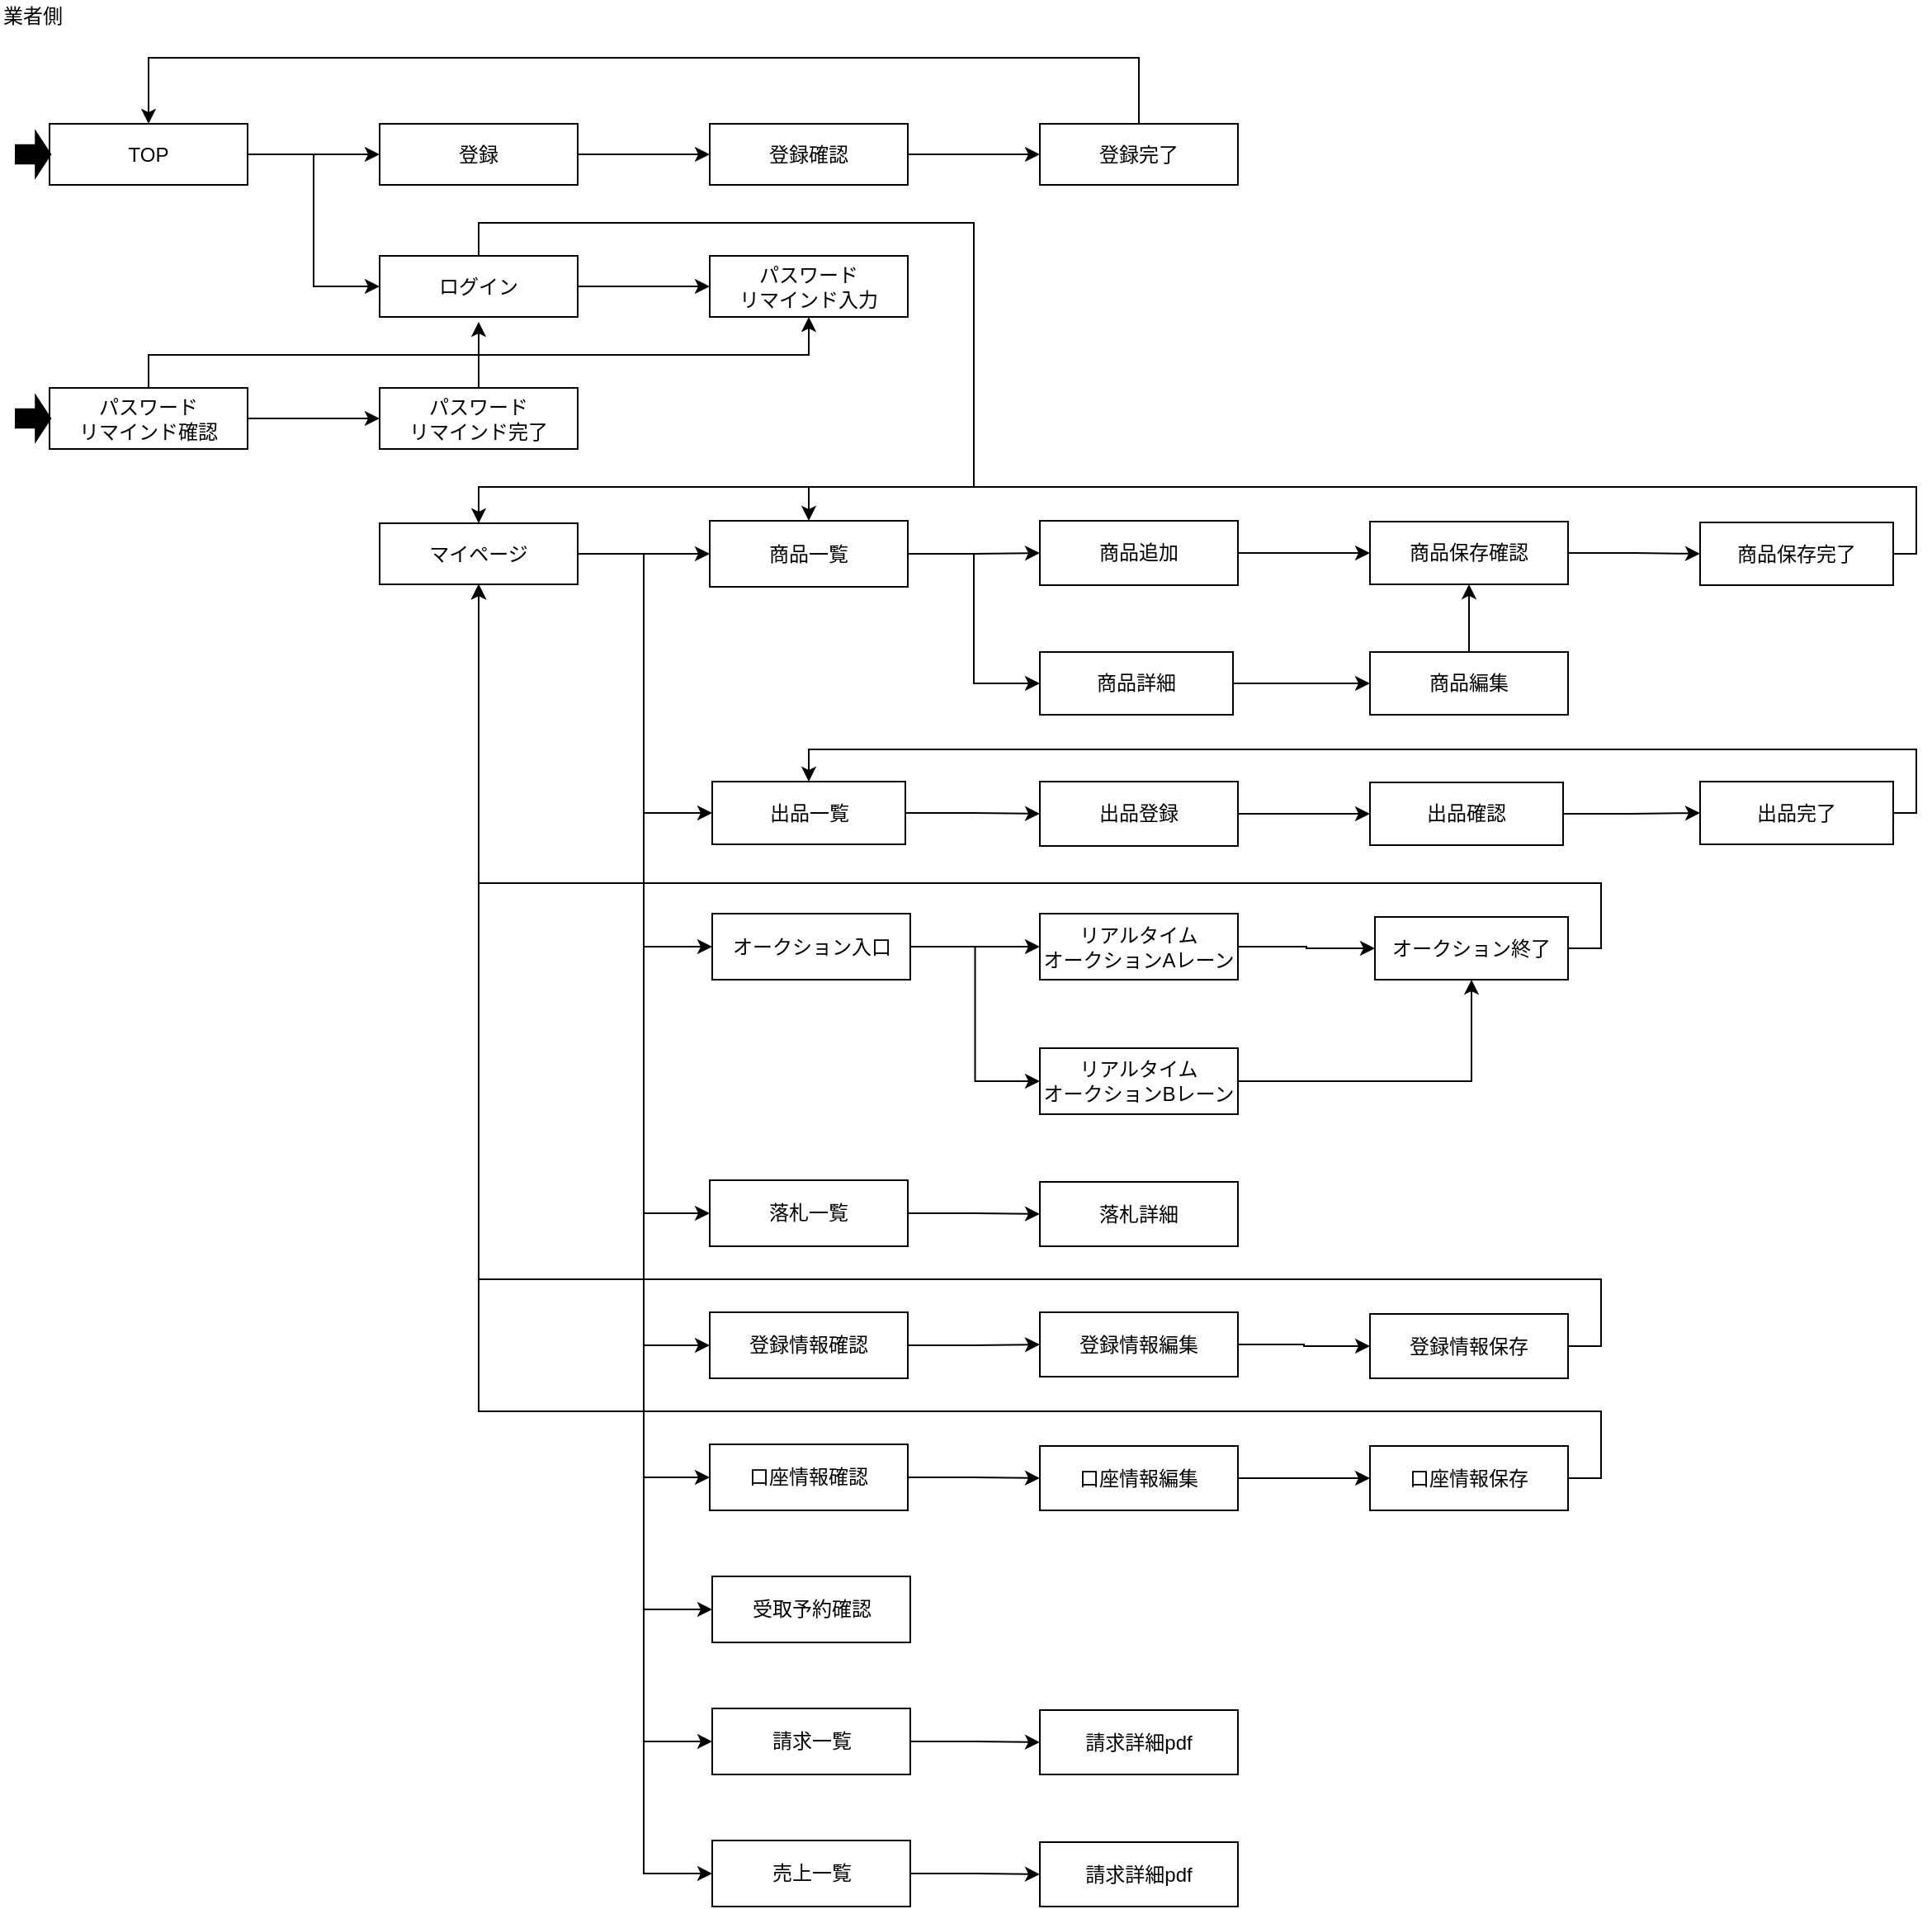 <mxfile version="11.2.4" type="github" pages="1"><diagram id="y9-AY8FtYVWBIRDVgu3q" name="Page-1"><mxGraphModel dx="1113" dy="754" grid="1" gridSize="10" guides="1" tooltips="1" connect="1" arrows="1" fold="1" page="1" pageScale="1" pageWidth="1169" pageHeight="826" math="0" shadow="0"><root><mxCell id="0"/><mxCell id="1" parent="0"/><mxCell id="uF_Y0B79j9FDdWja12vl-38" style="edgeStyle=orthogonalEdgeStyle;rounded=0;orthogonalLoop=1;jettySize=auto;html=1;entryX=0;entryY=0.5;entryDx=0;entryDy=0;" edge="1" parent="1" source="uF_Y0B79j9FDdWja12vl-1" target="uF_Y0B79j9FDdWja12vl-4"><mxGeometry relative="1" as="geometry"/></mxCell><mxCell id="uF_Y0B79j9FDdWja12vl-55" style="edgeStyle=orthogonalEdgeStyle;rounded=0;orthogonalLoop=1;jettySize=auto;html=1;entryX=0;entryY=0.5;entryDx=0;entryDy=0;" edge="1" parent="1" source="uF_Y0B79j9FDdWja12vl-1" target="uF_Y0B79j9FDdWja12vl-41"><mxGeometry relative="1" as="geometry"><Array as="points"><mxPoint x="400" y="340"/><mxPoint x="400" y="498"/></Array></mxGeometry></mxCell><mxCell id="uF_Y0B79j9FDdWja12vl-66" style="edgeStyle=orthogonalEdgeStyle;rounded=0;orthogonalLoop=1;jettySize=auto;html=1;entryX=0;entryY=0.5;entryDx=0;entryDy=0;" edge="1" parent="1" source="uF_Y0B79j9FDdWja12vl-1" target="uF_Y0B79j9FDdWja12vl-65"><mxGeometry relative="1" as="geometry"><Array as="points"><mxPoint x="400" y="340"/><mxPoint x="400" y="740"/></Array></mxGeometry></mxCell><mxCell id="uF_Y0B79j9FDdWja12vl-79" style="edgeStyle=orthogonalEdgeStyle;rounded=0;orthogonalLoop=1;jettySize=auto;html=1;entryX=0;entryY=0.5;entryDx=0;entryDy=0;" edge="1" parent="1" source="uF_Y0B79j9FDdWja12vl-1" target="uF_Y0B79j9FDdWja12vl-70"><mxGeometry relative="1" as="geometry"><Array as="points"><mxPoint x="400" y="340"/><mxPoint x="400" y="579"/></Array></mxGeometry></mxCell><mxCell id="uF_Y0B79j9FDdWja12vl-81" style="edgeStyle=orthogonalEdgeStyle;rounded=0;orthogonalLoop=1;jettySize=auto;html=1;entryX=0;entryY=0.5;entryDx=0;entryDy=0;" edge="1" parent="1" source="uF_Y0B79j9FDdWja12vl-1" target="uF_Y0B79j9FDdWja12vl-80"><mxGeometry relative="1" as="geometry"/></mxCell><mxCell id="uF_Y0B79j9FDdWja12vl-93" style="edgeStyle=orthogonalEdgeStyle;rounded=0;orthogonalLoop=1;jettySize=auto;html=1;entryX=0;entryY=0.5;entryDx=0;entryDy=0;" edge="1" parent="1" source="uF_Y0B79j9FDdWja12vl-1" target="uF_Y0B79j9FDdWja12vl-87"><mxGeometry relative="1" as="geometry"/></mxCell><mxCell id="uF_Y0B79j9FDdWja12vl-99" style="edgeStyle=orthogonalEdgeStyle;rounded=0;orthogonalLoop=1;jettySize=auto;html=1;entryX=0;entryY=0.5;entryDx=0;entryDy=0;" edge="1" parent="1" source="uF_Y0B79j9FDdWja12vl-1" target="uF_Y0B79j9FDdWja12vl-98"><mxGeometry relative="1" as="geometry"><Array as="points"><mxPoint x="400" y="340"/><mxPoint x="400" y="980"/></Array></mxGeometry></mxCell><mxCell id="uF_Y0B79j9FDdWja12vl-103" style="edgeStyle=orthogonalEdgeStyle;rounded=0;orthogonalLoop=1;jettySize=auto;html=1;entryX=0;entryY=0.5;entryDx=0;entryDy=0;" edge="1" parent="1" source="uF_Y0B79j9FDdWja12vl-1" target="uF_Y0B79j9FDdWja12vl-100"><mxGeometry relative="1" as="geometry"><Array as="points"><mxPoint x="400" y="340"/><mxPoint x="400" y="1060"/></Array></mxGeometry></mxCell><mxCell id="uF_Y0B79j9FDdWja12vl-107" style="edgeStyle=orthogonalEdgeStyle;rounded=0;orthogonalLoop=1;jettySize=auto;html=1;entryX=0;entryY=0.5;entryDx=0;entryDy=0;" edge="1" parent="1" source="uF_Y0B79j9FDdWja12vl-1" target="uF_Y0B79j9FDdWja12vl-104"><mxGeometry relative="1" as="geometry"><Array as="points"><mxPoint x="400" y="340"/><mxPoint x="400" y="1140"/></Array></mxGeometry></mxCell><mxCell id="uF_Y0B79j9FDdWja12vl-1" value="マイページ" style="whiteSpace=wrap;html=1;" vertex="1" parent="1"><mxGeometry x="240" y="322" width="120" height="37" as="geometry"/></mxCell><mxCell id="uF_Y0B79j9FDdWja12vl-50" style="edgeStyle=orthogonalEdgeStyle;rounded=0;orthogonalLoop=1;jettySize=auto;html=1;entryX=0;entryY=0.5;entryDx=0;entryDy=0;" edge="1" parent="1" source="uF_Y0B79j9FDdWja12vl-3" target="uF_Y0B79j9FDdWja12vl-49"><mxGeometry relative="1" as="geometry"/></mxCell><mxCell id="uF_Y0B79j9FDdWja12vl-3" value="商品詳細" style="whiteSpace=wrap;html=1;" vertex="1" parent="1"><mxGeometry x="640" y="400" width="117" height="38" as="geometry"/></mxCell><mxCell id="uF_Y0B79j9FDdWja12vl-39" style="edgeStyle=orthogonalEdgeStyle;rounded=0;orthogonalLoop=1;jettySize=auto;html=1;entryX=0;entryY=0.5;entryDx=0;entryDy=0;" edge="1" parent="1" source="uF_Y0B79j9FDdWja12vl-4" target="uF_Y0B79j9FDdWja12vl-5"><mxGeometry relative="1" as="geometry"/></mxCell><mxCell id="uF_Y0B79j9FDdWja12vl-40" style="edgeStyle=orthogonalEdgeStyle;rounded=0;orthogonalLoop=1;jettySize=auto;html=1;entryX=0;entryY=0.5;entryDx=0;entryDy=0;" edge="1" parent="1" source="uF_Y0B79j9FDdWja12vl-4" target="uF_Y0B79j9FDdWja12vl-3"><mxGeometry relative="1" as="geometry"/></mxCell><mxCell id="uF_Y0B79j9FDdWja12vl-4" value="商品一覧" style="whiteSpace=wrap;html=1;" vertex="1" parent="1"><mxGeometry x="440" y="320.5" width="120" height="40" as="geometry"/></mxCell><mxCell id="uF_Y0B79j9FDdWja12vl-44" style="edgeStyle=orthogonalEdgeStyle;rounded=0;orthogonalLoop=1;jettySize=auto;html=1;entryX=0;entryY=0.5;entryDx=0;entryDy=0;" edge="1" parent="1" source="uF_Y0B79j9FDdWja12vl-5" target="uF_Y0B79j9FDdWja12vl-42"><mxGeometry relative="1" as="geometry"/></mxCell><mxCell id="uF_Y0B79j9FDdWja12vl-5" value="商品追加" style="whiteSpace=wrap;html=1;" vertex="1" parent="1"><mxGeometry x="640" y="320.5" width="120" height="39" as="geometry"/></mxCell><mxCell id="uF_Y0B79j9FDdWja12vl-12" value="業者側" style="text;html=1;resizable=0;points=[];autosize=1;align=left;verticalAlign=top;spacingTop=-4;" vertex="1" parent="1"><mxGeometry x="10" y="5" width="50" height="20" as="geometry"/></mxCell><mxCell id="uF_Y0B79j9FDdWja12vl-25" style="edgeStyle=orthogonalEdgeStyle;rounded=0;orthogonalLoop=1;jettySize=auto;html=1;entryX=0;entryY=0.5;entryDx=0;entryDy=0;" edge="1" parent="1" source="uF_Y0B79j9FDdWja12vl-13" target="uF_Y0B79j9FDdWja12vl-16"><mxGeometry relative="1" as="geometry"/></mxCell><mxCell id="uF_Y0B79j9FDdWja12vl-33" style="edgeStyle=orthogonalEdgeStyle;rounded=0;orthogonalLoop=1;jettySize=auto;html=1;entryX=0.5;entryY=0;entryDx=0;entryDy=0;" edge="1" parent="1" source="uF_Y0B79j9FDdWja12vl-13" target="uF_Y0B79j9FDdWja12vl-1"><mxGeometry relative="1" as="geometry"><Array as="points"><mxPoint x="300" y="140"/><mxPoint x="600" y="140"/><mxPoint x="600" y="300"/><mxPoint x="300" y="300"/></Array></mxGeometry></mxCell><mxCell id="uF_Y0B79j9FDdWja12vl-13" value="ログイン" style="whiteSpace=wrap;html=1;" vertex="1" parent="1"><mxGeometry x="240" y="160" width="120" height="37" as="geometry"/></mxCell><mxCell id="uF_Y0B79j9FDdWja12vl-19" style="edgeStyle=orthogonalEdgeStyle;rounded=0;orthogonalLoop=1;jettySize=auto;html=1;entryX=0;entryY=0.5;entryDx=0;entryDy=0;" edge="1" parent="1" source="uF_Y0B79j9FDdWja12vl-14" target="uF_Y0B79j9FDdWja12vl-17"><mxGeometry relative="1" as="geometry"/></mxCell><mxCell id="uF_Y0B79j9FDdWja12vl-14" value="登録" style="whiteSpace=wrap;html=1;" vertex="1" parent="1"><mxGeometry x="240" y="80" width="120" height="37" as="geometry"/></mxCell><mxCell id="uF_Y0B79j9FDdWja12vl-16" value="パスワード&lt;br&gt;リマインド入力" style="whiteSpace=wrap;html=1;" vertex="1" parent="1"><mxGeometry x="440" y="160" width="120" height="37" as="geometry"/></mxCell><mxCell id="uF_Y0B79j9FDdWja12vl-20" style="edgeStyle=orthogonalEdgeStyle;rounded=0;orthogonalLoop=1;jettySize=auto;html=1;entryX=0;entryY=0.5;entryDx=0;entryDy=0;" edge="1" parent="1" source="uF_Y0B79j9FDdWja12vl-17" target="uF_Y0B79j9FDdWja12vl-18"><mxGeometry relative="1" as="geometry"/></mxCell><mxCell id="uF_Y0B79j9FDdWja12vl-17" value="登録確認" style="whiteSpace=wrap;html=1;" vertex="1" parent="1"><mxGeometry x="440" y="80" width="120" height="37" as="geometry"/></mxCell><mxCell id="uF_Y0B79j9FDdWja12vl-27" style="edgeStyle=orthogonalEdgeStyle;rounded=0;orthogonalLoop=1;jettySize=auto;html=1;entryX=0.5;entryY=0;entryDx=0;entryDy=0;" edge="1" parent="1" source="uF_Y0B79j9FDdWja12vl-18" target="uF_Y0B79j9FDdWja12vl-22"><mxGeometry relative="1" as="geometry"><Array as="points"><mxPoint x="700" y="40"/><mxPoint x="100" y="40"/></Array></mxGeometry></mxCell><mxCell id="uF_Y0B79j9FDdWja12vl-18" value="登録完了" style="whiteSpace=wrap;html=1;" vertex="1" parent="1"><mxGeometry x="640" y="80" width="120" height="37" as="geometry"/></mxCell><mxCell id="uF_Y0B79j9FDdWja12vl-23" style="edgeStyle=orthogonalEdgeStyle;rounded=0;orthogonalLoop=1;jettySize=auto;html=1;entryX=0;entryY=0.5;entryDx=0;entryDy=0;" edge="1" parent="1" source="uF_Y0B79j9FDdWja12vl-22" target="uF_Y0B79j9FDdWja12vl-14"><mxGeometry relative="1" as="geometry"/></mxCell><mxCell id="uF_Y0B79j9FDdWja12vl-24" style="edgeStyle=orthogonalEdgeStyle;rounded=0;orthogonalLoop=1;jettySize=auto;html=1;entryX=0;entryY=0.5;entryDx=0;entryDy=0;" edge="1" parent="1" source="uF_Y0B79j9FDdWja12vl-22" target="uF_Y0B79j9FDdWja12vl-13"><mxGeometry relative="1" as="geometry"/></mxCell><mxCell id="uF_Y0B79j9FDdWja12vl-22" value="TOP" style="whiteSpace=wrap;html=1;" vertex="1" parent="1"><mxGeometry x="40" y="80" width="120" height="37" as="geometry"/></mxCell><mxCell id="uF_Y0B79j9FDdWja12vl-29" style="edgeStyle=orthogonalEdgeStyle;rounded=0;orthogonalLoop=1;jettySize=auto;html=1;entryX=0.5;entryY=1;entryDx=0;entryDy=0;" edge="1" parent="1" source="uF_Y0B79j9FDdWja12vl-26" target="uF_Y0B79j9FDdWja12vl-16"><mxGeometry relative="1" as="geometry"><Array as="points"><mxPoint x="100" y="220"/><mxPoint x="500" y="220"/></Array></mxGeometry></mxCell><mxCell id="uF_Y0B79j9FDdWja12vl-35" style="edgeStyle=orthogonalEdgeStyle;rounded=0;orthogonalLoop=1;jettySize=auto;html=1;entryX=0;entryY=0.5;entryDx=0;entryDy=0;" edge="1" parent="1" source="uF_Y0B79j9FDdWja12vl-26" target="uF_Y0B79j9FDdWja12vl-34"><mxGeometry relative="1" as="geometry"/></mxCell><mxCell id="uF_Y0B79j9FDdWja12vl-26" value="パスワード&lt;br&gt;リマインド確認" style="whiteSpace=wrap;html=1;" vertex="1" parent="1"><mxGeometry x="40" y="240" width="120" height="37" as="geometry"/></mxCell><mxCell id="uF_Y0B79j9FDdWja12vl-36" style="edgeStyle=orthogonalEdgeStyle;rounded=0;orthogonalLoop=1;jettySize=auto;html=1;" edge="1" parent="1" source="uF_Y0B79j9FDdWja12vl-34"><mxGeometry relative="1" as="geometry"><mxPoint x="300" y="200" as="targetPoint"/></mxGeometry></mxCell><mxCell id="uF_Y0B79j9FDdWja12vl-34" value="パスワード&lt;br&gt;リマインド完了" style="whiteSpace=wrap;html=1;" vertex="1" parent="1"><mxGeometry x="240" y="240" width="120" height="37" as="geometry"/></mxCell><mxCell id="uF_Y0B79j9FDdWja12vl-59" style="edgeStyle=orthogonalEdgeStyle;rounded=0;orthogonalLoop=1;jettySize=auto;html=1;entryX=0;entryY=0.5;entryDx=0;entryDy=0;" edge="1" parent="1" source="uF_Y0B79j9FDdWja12vl-41" target="uF_Y0B79j9FDdWja12vl-56"><mxGeometry relative="1" as="geometry"/></mxCell><mxCell id="uF_Y0B79j9FDdWja12vl-41" value="出品一覧" style="whiteSpace=wrap;html=1;" vertex="1" parent="1"><mxGeometry x="441.5" y="478.5" width="117" height="38" as="geometry"/></mxCell><mxCell id="uF_Y0B79j9FDdWja12vl-45" style="edgeStyle=orthogonalEdgeStyle;rounded=0;orthogonalLoop=1;jettySize=auto;html=1;entryX=0;entryY=0.5;entryDx=0;entryDy=0;" edge="1" parent="1" source="uF_Y0B79j9FDdWja12vl-42" target="uF_Y0B79j9FDdWja12vl-43"><mxGeometry relative="1" as="geometry"/></mxCell><mxCell id="uF_Y0B79j9FDdWja12vl-42" value="商品保存確認" style="whiteSpace=wrap;html=1;" vertex="1" parent="1"><mxGeometry x="840" y="321" width="120" height="38" as="geometry"/></mxCell><mxCell id="uF_Y0B79j9FDdWja12vl-47" style="edgeStyle=orthogonalEdgeStyle;rounded=0;orthogonalLoop=1;jettySize=auto;html=1;entryX=0.5;entryY=0;entryDx=0;entryDy=0;" edge="1" parent="1" source="uF_Y0B79j9FDdWja12vl-43" target="uF_Y0B79j9FDdWja12vl-4"><mxGeometry relative="1" as="geometry"><Array as="points"><mxPoint x="1171" y="340"/><mxPoint x="1171" y="300"/><mxPoint x="500" y="300"/></Array></mxGeometry></mxCell><mxCell id="uF_Y0B79j9FDdWja12vl-43" value="商品保存完了" style="whiteSpace=wrap;html=1;" vertex="1" parent="1"><mxGeometry x="1040" y="321.5" width="117" height="38" as="geometry"/></mxCell><mxCell id="uF_Y0B79j9FDdWja12vl-51" style="edgeStyle=orthogonalEdgeStyle;rounded=0;orthogonalLoop=1;jettySize=auto;html=1;" edge="1" parent="1" source="uF_Y0B79j9FDdWja12vl-49" target="uF_Y0B79j9FDdWja12vl-42"><mxGeometry relative="1" as="geometry"/></mxCell><mxCell id="uF_Y0B79j9FDdWja12vl-49" value="商品編集" style="whiteSpace=wrap;html=1;" vertex="1" parent="1"><mxGeometry x="840" y="400" width="120" height="38" as="geometry"/></mxCell><mxCell id="uF_Y0B79j9FDdWja12vl-60" style="edgeStyle=orthogonalEdgeStyle;rounded=0;orthogonalLoop=1;jettySize=auto;html=1;entryX=0;entryY=0.5;entryDx=0;entryDy=0;" edge="1" parent="1" source="uF_Y0B79j9FDdWja12vl-56" target="uF_Y0B79j9FDdWja12vl-57"><mxGeometry relative="1" as="geometry"/></mxCell><mxCell id="uF_Y0B79j9FDdWja12vl-56" value="出品登録" style="whiteSpace=wrap;html=1;" vertex="1" parent="1"><mxGeometry x="640" y="478.5" width="120" height="39" as="geometry"/></mxCell><mxCell id="uF_Y0B79j9FDdWja12vl-61" style="edgeStyle=orthogonalEdgeStyle;rounded=0;orthogonalLoop=1;jettySize=auto;html=1;entryX=0;entryY=0.5;entryDx=0;entryDy=0;" edge="1" parent="1" source="uF_Y0B79j9FDdWja12vl-57" target="uF_Y0B79j9FDdWja12vl-58"><mxGeometry relative="1" as="geometry"/></mxCell><mxCell id="uF_Y0B79j9FDdWja12vl-57" value="出品確認" style="whiteSpace=wrap;html=1;" vertex="1" parent="1"><mxGeometry x="840" y="479" width="117" height="38" as="geometry"/></mxCell><mxCell id="uF_Y0B79j9FDdWja12vl-63" style="edgeStyle=orthogonalEdgeStyle;rounded=0;orthogonalLoop=1;jettySize=auto;html=1;entryX=0.5;entryY=0;entryDx=0;entryDy=0;" edge="1" parent="1" source="uF_Y0B79j9FDdWja12vl-58" target="uF_Y0B79j9FDdWja12vl-41"><mxGeometry relative="1" as="geometry"><Array as="points"><mxPoint x="1171" y="498"/><mxPoint x="1171" y="459"/><mxPoint x="500" y="459"/></Array></mxGeometry></mxCell><mxCell id="uF_Y0B79j9FDdWja12vl-58" value="出品完了" style="whiteSpace=wrap;html=1;" vertex="1" parent="1"><mxGeometry x="1040" y="478.5" width="117" height="38" as="geometry"/></mxCell><mxCell id="uF_Y0B79j9FDdWja12vl-68" style="edgeStyle=orthogonalEdgeStyle;rounded=0;orthogonalLoop=1;jettySize=auto;html=1;entryX=0;entryY=0.5;entryDx=0;entryDy=0;" edge="1" parent="1" source="uF_Y0B79j9FDdWja12vl-65" target="uF_Y0B79j9FDdWja12vl-67"><mxGeometry relative="1" as="geometry"/></mxCell><mxCell id="uF_Y0B79j9FDdWja12vl-65" value="落札一覧" style="whiteSpace=wrap;html=1;" vertex="1" parent="1"><mxGeometry x="440" y="720" width="120" height="40" as="geometry"/></mxCell><mxCell id="uF_Y0B79j9FDdWja12vl-67" value="落札詳細" style="whiteSpace=wrap;html=1;" vertex="1" parent="1"><mxGeometry x="640" y="721" width="120" height="39" as="geometry"/></mxCell><mxCell id="uF_Y0B79j9FDdWja12vl-73" style="edgeStyle=orthogonalEdgeStyle;rounded=0;orthogonalLoop=1;jettySize=auto;html=1;entryX=0;entryY=0.5;entryDx=0;entryDy=0;" edge="1" parent="1" source="uF_Y0B79j9FDdWja12vl-70" target="uF_Y0B79j9FDdWja12vl-71"><mxGeometry relative="1" as="geometry"/></mxCell><mxCell id="uF_Y0B79j9FDdWja12vl-74" style="edgeStyle=orthogonalEdgeStyle;rounded=0;orthogonalLoop=1;jettySize=auto;html=1;entryX=0;entryY=0.5;entryDx=0;entryDy=0;" edge="1" parent="1" source="uF_Y0B79j9FDdWja12vl-70" target="uF_Y0B79j9FDdWja12vl-72"><mxGeometry relative="1" as="geometry"/></mxCell><mxCell id="uF_Y0B79j9FDdWja12vl-70" value="オークション入口" style="whiteSpace=wrap;html=1;" vertex="1" parent="1"><mxGeometry x="441.5" y="558.5" width="120" height="40" as="geometry"/></mxCell><mxCell id="uF_Y0B79j9FDdWja12vl-76" style="edgeStyle=orthogonalEdgeStyle;rounded=0;orthogonalLoop=1;jettySize=auto;html=1;entryX=0;entryY=0.5;entryDx=0;entryDy=0;" edge="1" parent="1" source="uF_Y0B79j9FDdWja12vl-71" target="uF_Y0B79j9FDdWja12vl-75"><mxGeometry relative="1" as="geometry"/></mxCell><mxCell id="uF_Y0B79j9FDdWja12vl-71" value="リアルタイム&lt;br&gt;オークションAレーン" style="whiteSpace=wrap;html=1;" vertex="1" parent="1"><mxGeometry x="640" y="558.5" width="120" height="40" as="geometry"/></mxCell><mxCell id="uF_Y0B79j9FDdWja12vl-77" style="edgeStyle=orthogonalEdgeStyle;rounded=0;orthogonalLoop=1;jettySize=auto;html=1;" edge="1" parent="1" source="uF_Y0B79j9FDdWja12vl-72" target="uF_Y0B79j9FDdWja12vl-75"><mxGeometry relative="1" as="geometry"/></mxCell><mxCell id="uF_Y0B79j9FDdWja12vl-72" value="リアルタイム&lt;br&gt;オークションBレーン" style="whiteSpace=wrap;html=1;" vertex="1" parent="1"><mxGeometry x="640" y="640" width="120" height="40" as="geometry"/></mxCell><mxCell id="uF_Y0B79j9FDdWja12vl-78" style="edgeStyle=orthogonalEdgeStyle;rounded=0;orthogonalLoop=1;jettySize=auto;html=1;" edge="1" parent="1" source="uF_Y0B79j9FDdWja12vl-75" target="uF_Y0B79j9FDdWja12vl-1"><mxGeometry relative="1" as="geometry"><Array as="points"><mxPoint x="980" y="579"/><mxPoint x="980" y="540"/><mxPoint x="300" y="540"/></Array></mxGeometry></mxCell><mxCell id="uF_Y0B79j9FDdWja12vl-75" value="オークション終了" style="whiteSpace=wrap;html=1;" vertex="1" parent="1"><mxGeometry x="843" y="560.5" width="117" height="38" as="geometry"/></mxCell><mxCell id="uF_Y0B79j9FDdWja12vl-83" style="edgeStyle=orthogonalEdgeStyle;rounded=0;orthogonalLoop=1;jettySize=auto;html=1;" edge="1" parent="1" source="uF_Y0B79j9FDdWja12vl-80" target="uF_Y0B79j9FDdWja12vl-82"><mxGeometry relative="1" as="geometry"/></mxCell><mxCell id="uF_Y0B79j9FDdWja12vl-80" value="登録情報確認" style="whiteSpace=wrap;html=1;" vertex="1" parent="1"><mxGeometry x="440" y="800" width="120" height="40" as="geometry"/></mxCell><mxCell id="uF_Y0B79j9FDdWja12vl-85" style="edgeStyle=orthogonalEdgeStyle;rounded=0;orthogonalLoop=1;jettySize=auto;html=1;entryX=0;entryY=0.5;entryDx=0;entryDy=0;" edge="1" parent="1" source="uF_Y0B79j9FDdWja12vl-82" target="uF_Y0B79j9FDdWja12vl-84"><mxGeometry relative="1" as="geometry"/></mxCell><mxCell id="uF_Y0B79j9FDdWja12vl-82" value="登録情報編集" style="whiteSpace=wrap;html=1;" vertex="1" parent="1"><mxGeometry x="640" y="800" width="120" height="39" as="geometry"/></mxCell><mxCell id="uF_Y0B79j9FDdWja12vl-86" style="edgeStyle=orthogonalEdgeStyle;rounded=0;orthogonalLoop=1;jettySize=auto;html=1;entryX=0.5;entryY=1;entryDx=0;entryDy=0;" edge="1" parent="1" source="uF_Y0B79j9FDdWja12vl-84" target="uF_Y0B79j9FDdWja12vl-1"><mxGeometry relative="1" as="geometry"><Array as="points"><mxPoint x="980" y="820"/><mxPoint x="980" y="780"/><mxPoint x="300" y="780"/></Array></mxGeometry></mxCell><mxCell id="uF_Y0B79j9FDdWja12vl-84" value="登録情報保存" style="whiteSpace=wrap;html=1;" vertex="1" parent="1"><mxGeometry x="840" y="801" width="120" height="39" as="geometry"/></mxCell><mxCell id="uF_Y0B79j9FDdWja12vl-89" style="edgeStyle=orthogonalEdgeStyle;rounded=0;orthogonalLoop=1;jettySize=auto;html=1;entryX=0;entryY=0.5;entryDx=0;entryDy=0;" edge="1" parent="1" source="uF_Y0B79j9FDdWja12vl-87" target="uF_Y0B79j9FDdWja12vl-88"><mxGeometry relative="1" as="geometry"/></mxCell><mxCell id="uF_Y0B79j9FDdWja12vl-87" value="口座情報確認" style="whiteSpace=wrap;html=1;" vertex="1" parent="1"><mxGeometry x="440" y="880" width="120" height="40" as="geometry"/></mxCell><mxCell id="uF_Y0B79j9FDdWja12vl-91" style="edgeStyle=orthogonalEdgeStyle;rounded=0;orthogonalLoop=1;jettySize=auto;html=1;entryX=0;entryY=0.5;entryDx=0;entryDy=0;" edge="1" parent="1" source="uF_Y0B79j9FDdWja12vl-88" target="uF_Y0B79j9FDdWja12vl-90"><mxGeometry relative="1" as="geometry"/></mxCell><mxCell id="uF_Y0B79j9FDdWja12vl-88" value="口座情報編集" style="whiteSpace=wrap;html=1;" vertex="1" parent="1"><mxGeometry x="640" y="881" width="120" height="39" as="geometry"/></mxCell><mxCell id="uF_Y0B79j9FDdWja12vl-92" style="edgeStyle=orthogonalEdgeStyle;rounded=0;orthogonalLoop=1;jettySize=auto;html=1;" edge="1" parent="1" source="uF_Y0B79j9FDdWja12vl-90" target="uF_Y0B79j9FDdWja12vl-1"><mxGeometry relative="1" as="geometry"><Array as="points"><mxPoint x="980" y="900"/><mxPoint x="980" y="860"/><mxPoint x="300" y="860"/></Array></mxGeometry></mxCell><mxCell id="uF_Y0B79j9FDdWja12vl-90" value="口座情報保存" style="whiteSpace=wrap;html=1;" vertex="1" parent="1"><mxGeometry x="840" y="881" width="120" height="39" as="geometry"/></mxCell><mxCell id="uF_Y0B79j9FDdWja12vl-95" value="" style="shape=mxgraph.arrows.arrow_right;html=1;verticalLabelPosition=bottom;verticalAlign=top;strokeWidth=2;strokeColor=#000000;fillColor=#000000;" vertex="1" parent="1"><mxGeometry x="20" y="86.5" width="20" height="24" as="geometry"/></mxCell><mxCell id="uF_Y0B79j9FDdWja12vl-97" value="" style="shape=mxgraph.arrows.arrow_right;html=1;verticalLabelPosition=bottom;verticalAlign=top;strokeWidth=2;strokeColor=#000000;fillColor=#000000;" vertex="1" parent="1"><mxGeometry x="20" y="246.5" width="20" height="24" as="geometry"/></mxCell><mxCell id="uF_Y0B79j9FDdWja12vl-98" value="受取予約確認" style="whiteSpace=wrap;html=1;" vertex="1" parent="1"><mxGeometry x="441.5" y="960" width="120" height="40" as="geometry"/></mxCell><mxCell id="uF_Y0B79j9FDdWja12vl-102" style="edgeStyle=orthogonalEdgeStyle;rounded=0;orthogonalLoop=1;jettySize=auto;html=1;entryX=0;entryY=0.5;entryDx=0;entryDy=0;" edge="1" parent="1" source="uF_Y0B79j9FDdWja12vl-100" target="uF_Y0B79j9FDdWja12vl-101"><mxGeometry relative="1" as="geometry"/></mxCell><mxCell id="uF_Y0B79j9FDdWja12vl-100" value="請求一覧" style="whiteSpace=wrap;html=1;" vertex="1" parent="1"><mxGeometry x="441.5" y="1040" width="120" height="40" as="geometry"/></mxCell><mxCell id="uF_Y0B79j9FDdWja12vl-101" value="請求詳細pdf" style="whiteSpace=wrap;html=1;" vertex="1" parent="1"><mxGeometry x="640" y="1041" width="120" height="39" as="geometry"/></mxCell><mxCell id="uF_Y0B79j9FDdWja12vl-106" style="edgeStyle=orthogonalEdgeStyle;rounded=0;orthogonalLoop=1;jettySize=auto;html=1;entryX=0;entryY=0.5;entryDx=0;entryDy=0;" edge="1" parent="1" source="uF_Y0B79j9FDdWja12vl-104" target="uF_Y0B79j9FDdWja12vl-105"><mxGeometry relative="1" as="geometry"/></mxCell><mxCell id="uF_Y0B79j9FDdWja12vl-104" value="売上一覧" style="whiteSpace=wrap;html=1;" vertex="1" parent="1"><mxGeometry x="441.5" y="1120" width="120" height="40" as="geometry"/></mxCell><mxCell id="uF_Y0B79j9FDdWja12vl-105" value="請求詳細pdf" style="whiteSpace=wrap;html=1;" vertex="1" parent="1"><mxGeometry x="640" y="1121" width="120" height="39" as="geometry"/></mxCell></root></mxGraphModel></diagram></mxfile>